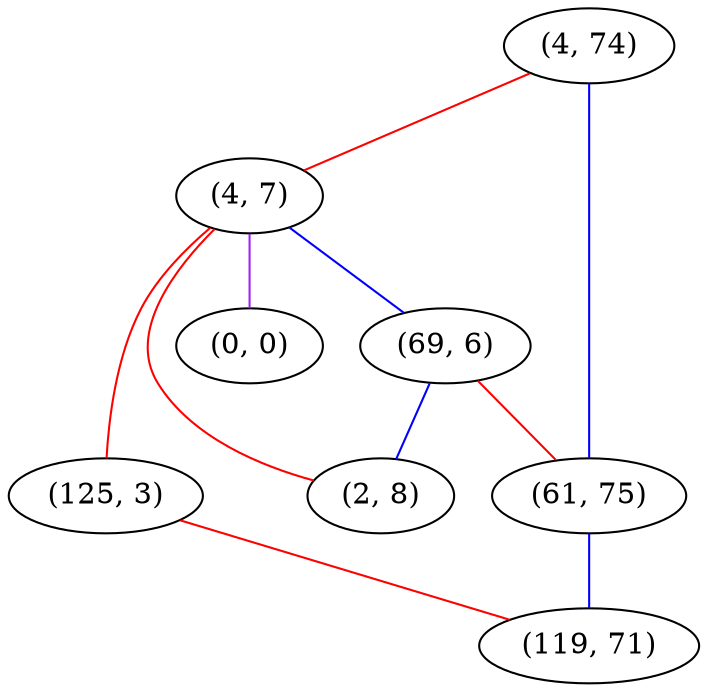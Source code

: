 graph "" {
"(4, 74)";
"(4, 7)";
"(0, 0)";
"(69, 6)";
"(2, 8)";
"(61, 75)";
"(125, 3)";
"(119, 71)";
"(4, 74)" -- "(4, 7)"  [color=red, key=0, weight=1];
"(4, 74)" -- "(61, 75)"  [color=blue, key=0, weight=3];
"(4, 7)" -- "(69, 6)"  [color=blue, key=0, weight=3];
"(4, 7)" -- "(2, 8)"  [color=red, key=0, weight=1];
"(4, 7)" -- "(125, 3)"  [color=red, key=0, weight=1];
"(4, 7)" -- "(0, 0)"  [color=purple, key=0, weight=4];
"(69, 6)" -- "(2, 8)"  [color=blue, key=0, weight=3];
"(69, 6)" -- "(61, 75)"  [color=red, key=0, weight=1];
"(61, 75)" -- "(119, 71)"  [color=blue, key=0, weight=3];
"(125, 3)" -- "(119, 71)"  [color=red, key=0, weight=1];
}
